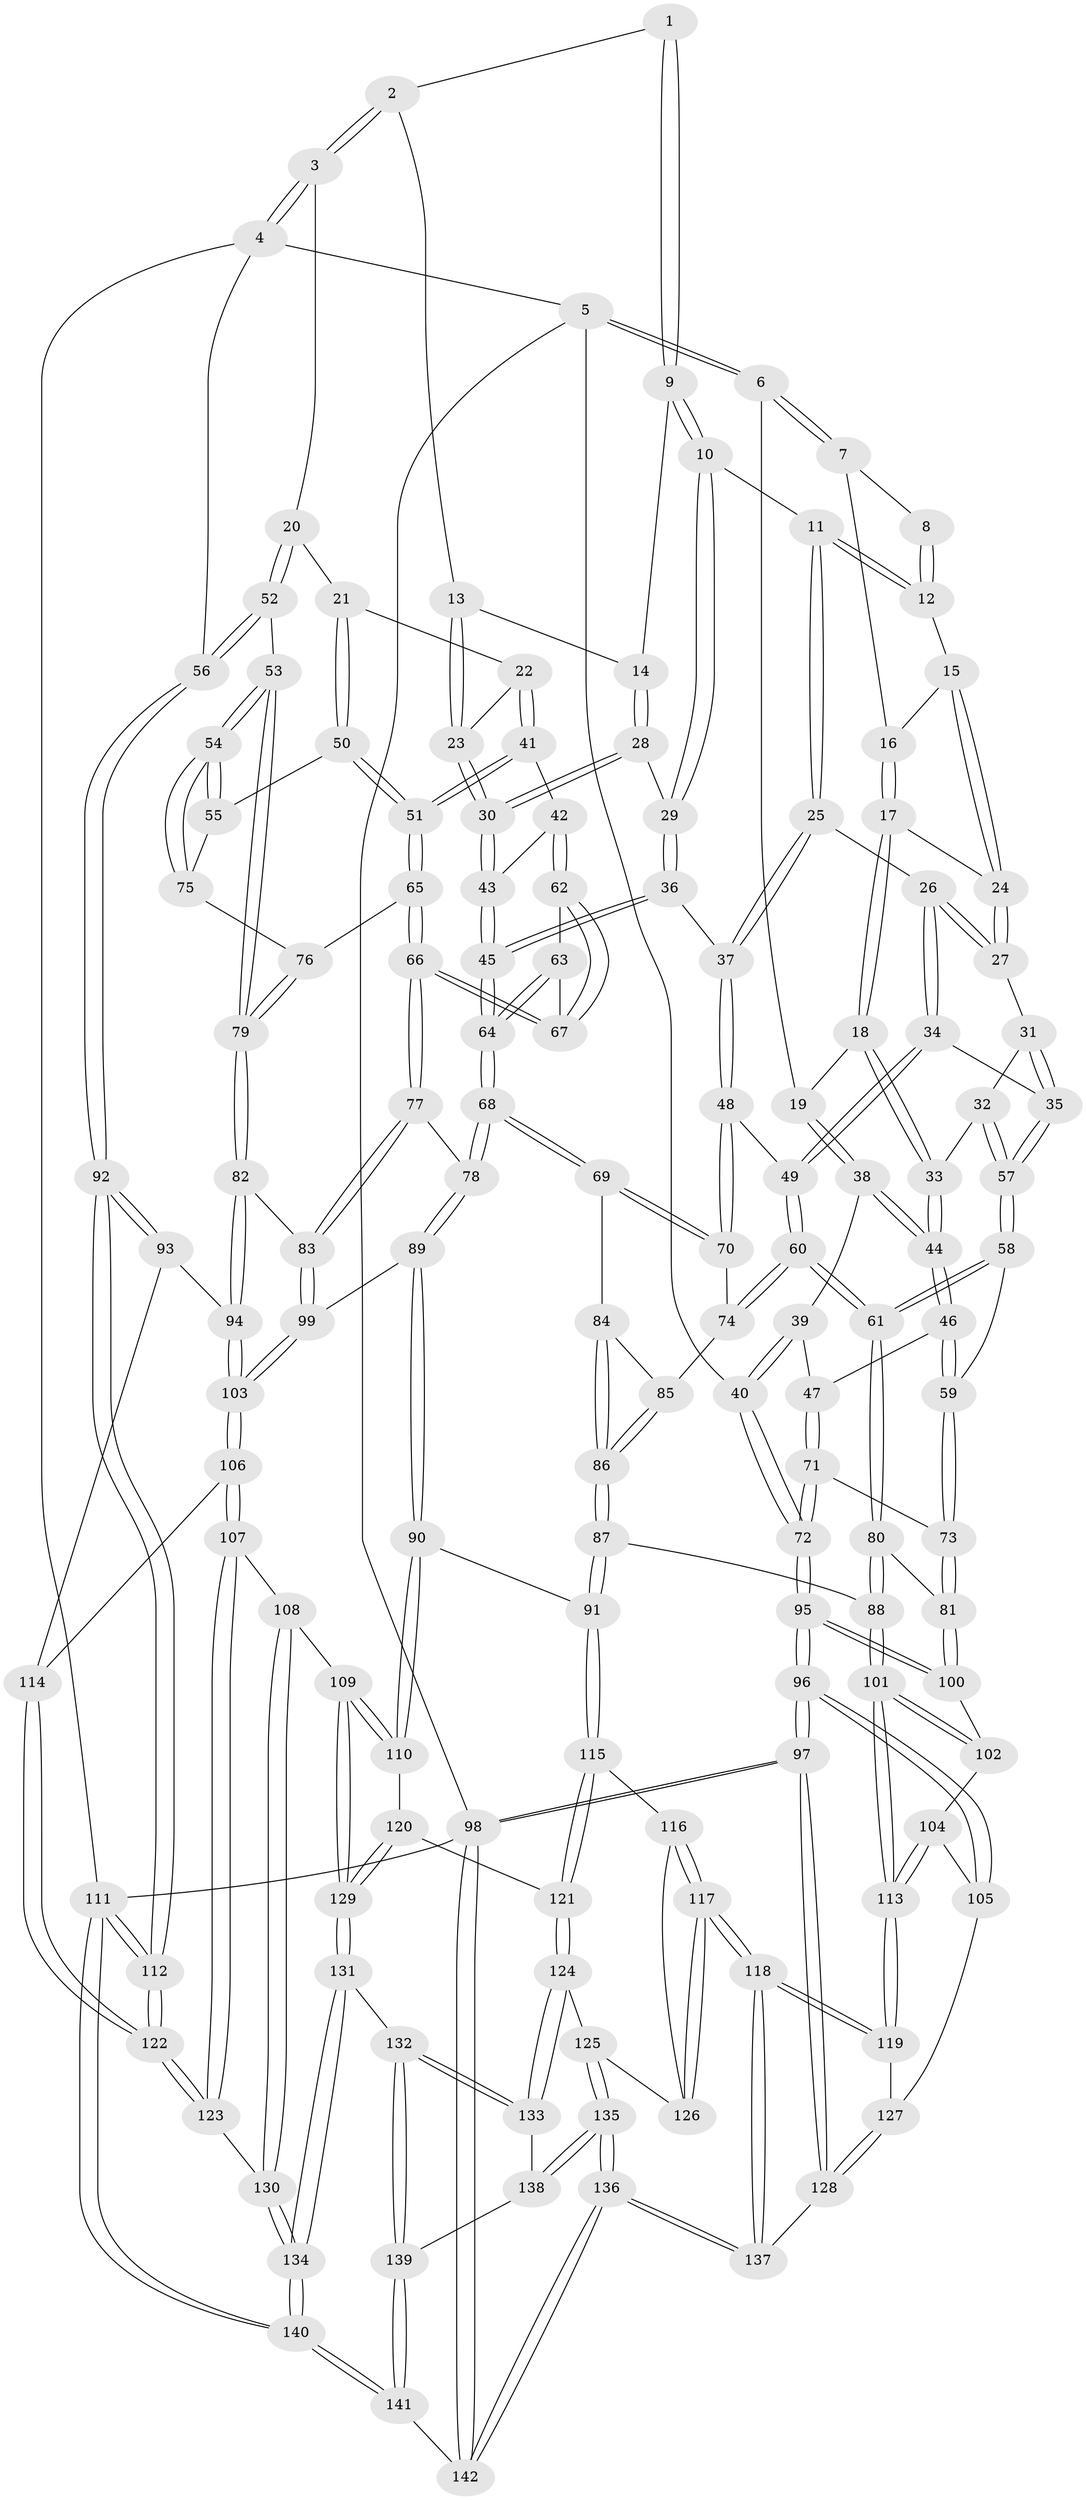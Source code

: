 // Generated by graph-tools (version 1.1) at 2025/03/03/09/25 03:03:21]
// undirected, 142 vertices, 352 edges
graph export_dot {
graph [start="1"]
  node [color=gray90,style=filled];
  1 [pos="+0.3988474011587536+0"];
  2 [pos="+0.6514447725560693+0"];
  3 [pos="+1+0"];
  4 [pos="+1+0"];
  5 [pos="+0+0"];
  6 [pos="+0+0"];
  7 [pos="+0+0"];
  8 [pos="+0.37265371382483153+0"];
  9 [pos="+0.45751264505357636+0.07479983895388126"];
  10 [pos="+0.44758750985087364+0.10034133078251833"];
  11 [pos="+0.3627803811540816+0.13080472206752114"];
  12 [pos="+0.30961846660134995+0.06090544190794361"];
  13 [pos="+0.6366634436942236+0.0028800136978877357"];
  14 [pos="+0.5673591783284987+0.08775909461788663"];
  15 [pos="+0.28840087072126436+0.07408011199788507"];
  16 [pos="+0.18148194840264+0.0367521292748011"];
  17 [pos="+0.1923241074354906+0.1109008886151822"];
  18 [pos="+0.1433377831361237+0.147016576659819"];
  19 [pos="+0.12831208125783053+0.13739266505728748"];
  20 [pos="+0.8370955391122619+0.14240988638143484"];
  21 [pos="+0.8156863893207313+0.14874006992093575"];
  22 [pos="+0.7312189369429267+0.13382341187920163"];
  23 [pos="+0.691177088503689+0.10592756109321748"];
  24 [pos="+0.24766213359496855+0.11839649488260505"];
  25 [pos="+0.3536789786348395+0.18552057383435816"];
  26 [pos="+0.32818709267049423+0.1901824379234184"];
  27 [pos="+0.25232801718082704+0.14071716848866783"];
  28 [pos="+0.5612434851545545+0.17344294141499103"];
  29 [pos="+0.48149406673191114+0.17297823376892826"];
  30 [pos="+0.5878809867543695+0.20197826248996034"];
  31 [pos="+0.2500399464883762+0.14630303167586237"];
  32 [pos="+0.16778455895384486+0.20545126774948322"];
  33 [pos="+0.15220727231321796+0.19151656166138267"];
  34 [pos="+0.2778238340951822+0.22738861018430365"];
  35 [pos="+0.24515404913351835+0.23015144894090028"];
  36 [pos="+0.4505363190458585+0.21385583231093208"];
  37 [pos="+0.39140228082238454+0.2299323724250918"];
  38 [pos="+0.030089029695914628+0.17555687469372747"];
  39 [pos="+0+0.16102162312593707"];
  40 [pos="+0+0"];
  41 [pos="+0.6652322804731274+0.23894682343714843"];
  42 [pos="+0.6006794211792057+0.2232506840471139"];
  43 [pos="+0.5901475280170548+0.2088296586581332"];
  44 [pos="+0.08545848116544685+0.22946111379017342"];
  45 [pos="+0.49386678753798413+0.26719047535231716"];
  46 [pos="+0.07899117795797392+0.25592434673134806"];
  47 [pos="+0.046344303838575546+0.27802405493864213"];
  48 [pos="+0.38407618313001246+0.2660097001518867"];
  49 [pos="+0.31519393678801383+0.28850336260123977"];
  50 [pos="+0.7425454131066793+0.2755069790806293"];
  51 [pos="+0.7125877742937923+0.2867705730959581"];
  52 [pos="+0.9538999850446724+0.3216492429677816"];
  53 [pos="+0.9384467082747235+0.3283201247507822"];
  54 [pos="+0.870895447246557+0.32101146642350664"];
  55 [pos="+0.782560337970889+0.29646169368606323"];
  56 [pos="+1+0.3572227304745617"];
  57 [pos="+0.20279038125187157+0.2540473446252579"];
  58 [pos="+0.19714127717125232+0.2973701350509132"];
  59 [pos="+0.1574740809480105+0.3174162157618267"];
  60 [pos="+0.26911488856967497+0.35056565167567455"];
  61 [pos="+0.2648536745301927+0.3513033835670668"];
  62 [pos="+0.5999709703847262+0.22625224918401401"];
  63 [pos="+0.5420599878402006+0.3124749410130559"];
  64 [pos="+0.4970681737064986+0.3342911110142344"];
  65 [pos="+0.6935241158747635+0.3452248528401156"];
  66 [pos="+0.6593179424606767+0.3948628754419402"];
  67 [pos="+0.6145797343075474+0.3333213732643379"];
  68 [pos="+0.47454758465372876+0.37383460678168884"];
  69 [pos="+0.44564361603398833+0.36951640770269284"];
  70 [pos="+0.4101117377431519+0.3303821188183415"];
  71 [pos="+0+0.40292135020397674"];
  72 [pos="+0+0.4312343534229644"];
  73 [pos="+0.07890234820577324+0.4202487918277886"];
  74 [pos="+0.2834939063672813+0.35594557953051986"];
  75 [pos="+0.775793687775008+0.35937712281139195"];
  76 [pos="+0.7744152305372934+0.36079313532118995"];
  77 [pos="+0.6561039364351344+0.41119505563581704"];
  78 [pos="+0.5302756936066493+0.4425854460478464"];
  79 [pos="+0.8107301384154856+0.4532415554294227"];
  80 [pos="+0.2105198880077776+0.5049199168735209"];
  81 [pos="+0.14594332643744407+0.4803997403344752"];
  82 [pos="+0.7673463101366383+0.5206737410496589"];
  83 [pos="+0.7407444440041876+0.5062402965964937"];
  84 [pos="+0.4086598873729215+0.3980306339662368"];
  85 [pos="+0.30234821284611674+0.3723824732552526"];
  86 [pos="+0.35495153925853734+0.46797493993260547"];
  87 [pos="+0.30846288336216476+0.6066220130837394"];
  88 [pos="+0.2989294150075009+0.6078359404056628"];
  89 [pos="+0.48891741120607585+0.5994537765329363"];
  90 [pos="+0.45896806465531015+0.6276897797149368"];
  91 [pos="+0.41614120935551574+0.6311357087373548"];
  92 [pos="+1+0.5818912807000529"];
  93 [pos="+1+0.574462229794863"];
  94 [pos="+0.7739837092638312+0.5342280251659239"];
  95 [pos="+0+0.5311900681488847"];
  96 [pos="+0+0.7145701497421308"];
  97 [pos="+0+1"];
  98 [pos="+0+1"];
  99 [pos="+0.5166814063179154+0.597825060449855"];
  100 [pos="+0.05516384121915042+0.595373935056743"];
  101 [pos="+0.23430178158250994+0.68300689191793"];
  102 [pos="+0.07760633105774144+0.6254089342147457"];
  103 [pos="+0.7517230587470285+0.6661574129616001"];
  104 [pos="+0.024293976714867285+0.7104138122797345"];
  105 [pos="+0+0.7359632606235251"];
  106 [pos="+0.7529390178445444+0.6735771356414035"];
  107 [pos="+0.7021961021817661+0.7485553875951282"];
  108 [pos="+0.6483538158367463+0.7750968531568104"];
  109 [pos="+0.5965650192540712+0.7814960545196907"];
  110 [pos="+0.5149752033058609+0.7045832959985514"];
  111 [pos="+1+1"];
  112 [pos="+1+0.8915440055900257"];
  113 [pos="+0.2100133605100885+0.7446439097541185"];
  114 [pos="+0.7546095235888636+0.6743269261989016"];
  115 [pos="+0.40019913543956054+0.7963739973048388"];
  116 [pos="+0.3892157322346406+0.8025990941540041"];
  117 [pos="+0.2456471464559166+0.8335929943173245"];
  118 [pos="+0.2008739852795136+0.8355108964926896"];
  119 [pos="+0.20072713111360832+0.8349788211079976"];
  120 [pos="+0.4555503173381622+0.8380578024402164"];
  121 [pos="+0.43064391241877503+0.8409888593585737"];
  122 [pos="+1+0.843709890474426"];
  123 [pos="+0.7712505740849154+0.843784481253296"];
  124 [pos="+0.4138403851519979+0.8787807288587224"];
  125 [pos="+0.392447434600935+0.8836315257688687"];
  126 [pos="+0.36369288891869467+0.8528856458469938"];
  127 [pos="+0.06593618607942522+0.8156710616866271"];
  128 [pos="+0+0.9295422143745088"];
  129 [pos="+0.554572236269018+0.880940190367495"];
  130 [pos="+0.7184746804382413+0.9763614711537971"];
  131 [pos="+0.5543072592403756+0.903448834292169"];
  132 [pos="+0.5396974272740265+0.9124152829993015"];
  133 [pos="+0.43734679833407286+0.9105444931241213"];
  134 [pos="+0.7119714067241214+1"];
  135 [pos="+0.2499827989767843+1"];
  136 [pos="+0.23411904857017166+1"];
  137 [pos="+0.20081883625331928+0.936837154447365"];
  138 [pos="+0.4312723565866822+0.9293038589262411"];
  139 [pos="+0.4580741585911727+1"];
  140 [pos="+0.8019046046839821+1"];
  141 [pos="+0.3995687326834082+1"];
  142 [pos="+0.25175994669713364+1"];
  1 -- 2;
  1 -- 9;
  1 -- 9;
  2 -- 3;
  2 -- 3;
  2 -- 13;
  3 -- 4;
  3 -- 4;
  3 -- 20;
  4 -- 5;
  4 -- 56;
  4 -- 111;
  5 -- 6;
  5 -- 6;
  5 -- 40;
  5 -- 98;
  6 -- 7;
  6 -- 7;
  6 -- 19;
  7 -- 8;
  7 -- 16;
  8 -- 12;
  8 -- 12;
  9 -- 10;
  9 -- 10;
  9 -- 14;
  10 -- 11;
  10 -- 29;
  10 -- 29;
  11 -- 12;
  11 -- 12;
  11 -- 25;
  11 -- 25;
  12 -- 15;
  13 -- 14;
  13 -- 23;
  13 -- 23;
  14 -- 28;
  14 -- 28;
  15 -- 16;
  15 -- 24;
  15 -- 24;
  16 -- 17;
  16 -- 17;
  17 -- 18;
  17 -- 18;
  17 -- 24;
  18 -- 19;
  18 -- 33;
  18 -- 33;
  19 -- 38;
  19 -- 38;
  20 -- 21;
  20 -- 52;
  20 -- 52;
  21 -- 22;
  21 -- 50;
  21 -- 50;
  22 -- 23;
  22 -- 41;
  22 -- 41;
  23 -- 30;
  23 -- 30;
  24 -- 27;
  24 -- 27;
  25 -- 26;
  25 -- 37;
  25 -- 37;
  26 -- 27;
  26 -- 27;
  26 -- 34;
  26 -- 34;
  27 -- 31;
  28 -- 29;
  28 -- 30;
  28 -- 30;
  29 -- 36;
  29 -- 36;
  30 -- 43;
  30 -- 43;
  31 -- 32;
  31 -- 35;
  31 -- 35;
  32 -- 33;
  32 -- 57;
  32 -- 57;
  33 -- 44;
  33 -- 44;
  34 -- 35;
  34 -- 49;
  34 -- 49;
  35 -- 57;
  35 -- 57;
  36 -- 37;
  36 -- 45;
  36 -- 45;
  37 -- 48;
  37 -- 48;
  38 -- 39;
  38 -- 44;
  38 -- 44;
  39 -- 40;
  39 -- 40;
  39 -- 47;
  40 -- 72;
  40 -- 72;
  41 -- 42;
  41 -- 51;
  41 -- 51;
  42 -- 43;
  42 -- 62;
  42 -- 62;
  43 -- 45;
  43 -- 45;
  44 -- 46;
  44 -- 46;
  45 -- 64;
  45 -- 64;
  46 -- 47;
  46 -- 59;
  46 -- 59;
  47 -- 71;
  47 -- 71;
  48 -- 49;
  48 -- 70;
  48 -- 70;
  49 -- 60;
  49 -- 60;
  50 -- 51;
  50 -- 51;
  50 -- 55;
  51 -- 65;
  51 -- 65;
  52 -- 53;
  52 -- 56;
  52 -- 56;
  53 -- 54;
  53 -- 54;
  53 -- 79;
  53 -- 79;
  54 -- 55;
  54 -- 55;
  54 -- 75;
  54 -- 75;
  55 -- 75;
  56 -- 92;
  56 -- 92;
  57 -- 58;
  57 -- 58;
  58 -- 59;
  58 -- 61;
  58 -- 61;
  59 -- 73;
  59 -- 73;
  60 -- 61;
  60 -- 61;
  60 -- 74;
  60 -- 74;
  61 -- 80;
  61 -- 80;
  62 -- 63;
  62 -- 67;
  62 -- 67;
  63 -- 64;
  63 -- 64;
  63 -- 67;
  64 -- 68;
  64 -- 68;
  65 -- 66;
  65 -- 66;
  65 -- 76;
  66 -- 67;
  66 -- 67;
  66 -- 77;
  66 -- 77;
  68 -- 69;
  68 -- 69;
  68 -- 78;
  68 -- 78;
  69 -- 70;
  69 -- 70;
  69 -- 84;
  70 -- 74;
  71 -- 72;
  71 -- 72;
  71 -- 73;
  72 -- 95;
  72 -- 95;
  73 -- 81;
  73 -- 81;
  74 -- 85;
  75 -- 76;
  76 -- 79;
  76 -- 79;
  77 -- 78;
  77 -- 83;
  77 -- 83;
  78 -- 89;
  78 -- 89;
  79 -- 82;
  79 -- 82;
  80 -- 81;
  80 -- 88;
  80 -- 88;
  81 -- 100;
  81 -- 100;
  82 -- 83;
  82 -- 94;
  82 -- 94;
  83 -- 99;
  83 -- 99;
  84 -- 85;
  84 -- 86;
  84 -- 86;
  85 -- 86;
  85 -- 86;
  86 -- 87;
  86 -- 87;
  87 -- 88;
  87 -- 91;
  87 -- 91;
  88 -- 101;
  88 -- 101;
  89 -- 90;
  89 -- 90;
  89 -- 99;
  90 -- 91;
  90 -- 110;
  90 -- 110;
  91 -- 115;
  91 -- 115;
  92 -- 93;
  92 -- 93;
  92 -- 112;
  92 -- 112;
  93 -- 94;
  93 -- 114;
  94 -- 103;
  94 -- 103;
  95 -- 96;
  95 -- 96;
  95 -- 100;
  95 -- 100;
  96 -- 97;
  96 -- 97;
  96 -- 105;
  96 -- 105;
  97 -- 98;
  97 -- 98;
  97 -- 128;
  97 -- 128;
  98 -- 142;
  98 -- 142;
  98 -- 111;
  99 -- 103;
  99 -- 103;
  100 -- 102;
  101 -- 102;
  101 -- 102;
  101 -- 113;
  101 -- 113;
  102 -- 104;
  103 -- 106;
  103 -- 106;
  104 -- 105;
  104 -- 113;
  104 -- 113;
  105 -- 127;
  106 -- 107;
  106 -- 107;
  106 -- 114;
  107 -- 108;
  107 -- 123;
  107 -- 123;
  108 -- 109;
  108 -- 130;
  108 -- 130;
  109 -- 110;
  109 -- 110;
  109 -- 129;
  109 -- 129;
  110 -- 120;
  111 -- 112;
  111 -- 112;
  111 -- 140;
  111 -- 140;
  112 -- 122;
  112 -- 122;
  113 -- 119;
  113 -- 119;
  114 -- 122;
  114 -- 122;
  115 -- 116;
  115 -- 121;
  115 -- 121;
  116 -- 117;
  116 -- 117;
  116 -- 126;
  117 -- 118;
  117 -- 118;
  117 -- 126;
  117 -- 126;
  118 -- 119;
  118 -- 119;
  118 -- 137;
  118 -- 137;
  119 -- 127;
  120 -- 121;
  120 -- 129;
  120 -- 129;
  121 -- 124;
  121 -- 124;
  122 -- 123;
  122 -- 123;
  123 -- 130;
  124 -- 125;
  124 -- 133;
  124 -- 133;
  125 -- 126;
  125 -- 135;
  125 -- 135;
  127 -- 128;
  127 -- 128;
  128 -- 137;
  129 -- 131;
  129 -- 131;
  130 -- 134;
  130 -- 134;
  131 -- 132;
  131 -- 134;
  131 -- 134;
  132 -- 133;
  132 -- 133;
  132 -- 139;
  132 -- 139;
  133 -- 138;
  134 -- 140;
  134 -- 140;
  135 -- 136;
  135 -- 136;
  135 -- 138;
  135 -- 138;
  136 -- 137;
  136 -- 137;
  136 -- 142;
  136 -- 142;
  138 -- 139;
  139 -- 141;
  139 -- 141;
  140 -- 141;
  140 -- 141;
  141 -- 142;
}

